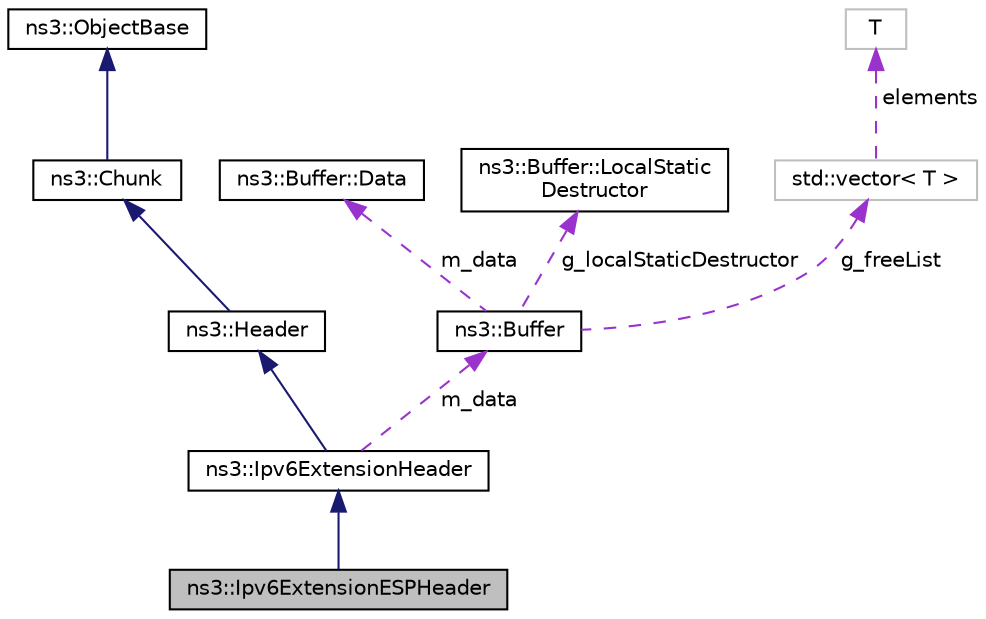 digraph "ns3::Ipv6ExtensionESPHeader"
{
 // LATEX_PDF_SIZE
  edge [fontname="Helvetica",fontsize="10",labelfontname="Helvetica",labelfontsize="10"];
  node [fontname="Helvetica",fontsize="10",shape=record];
  Node1 [label="ns3::Ipv6ExtensionESPHeader",height=0.2,width=0.4,color="black", fillcolor="grey75", style="filled", fontcolor="black",tooltip="Header of IPv6 Extension ESP."];
  Node2 -> Node1 [dir="back",color="midnightblue",fontsize="10",style="solid",fontname="Helvetica"];
  Node2 [label="ns3::Ipv6ExtensionHeader",height=0.2,width=0.4,color="black", fillcolor="white", style="filled",URL="$classns3_1_1_ipv6_extension_header.html",tooltip="Header for IPv6 Extension."];
  Node3 -> Node2 [dir="back",color="midnightblue",fontsize="10",style="solid",fontname="Helvetica"];
  Node3 [label="ns3::Header",height=0.2,width=0.4,color="black", fillcolor="white", style="filled",URL="$classns3_1_1_header.html",tooltip="Protocol header serialization and deserialization."];
  Node4 -> Node3 [dir="back",color="midnightblue",fontsize="10",style="solid",fontname="Helvetica"];
  Node4 [label="ns3::Chunk",height=0.2,width=0.4,color="black", fillcolor="white", style="filled",URL="$classns3_1_1_chunk.html",tooltip="abstract base class for ns3::Header and ns3::Trailer"];
  Node5 -> Node4 [dir="back",color="midnightblue",fontsize="10",style="solid",fontname="Helvetica"];
  Node5 [label="ns3::ObjectBase",height=0.2,width=0.4,color="black", fillcolor="white", style="filled",URL="$classns3_1_1_object_base.html",tooltip="Anchor the ns-3 type and attribute system."];
  Node6 -> Node2 [dir="back",color="darkorchid3",fontsize="10",style="dashed",label=" m_data" ,fontname="Helvetica"];
  Node6 [label="ns3::Buffer",height=0.2,width=0.4,color="black", fillcolor="white", style="filled",URL="$classns3_1_1_buffer.html",tooltip="automatically resized byte buffer"];
  Node7 -> Node6 [dir="back",color="darkorchid3",fontsize="10",style="dashed",label=" m_data" ,fontname="Helvetica"];
  Node7 [label="ns3::Buffer::Data",height=0.2,width=0.4,color="black", fillcolor="white", style="filled",URL="$structns3_1_1_buffer_1_1_data.html",tooltip="This data structure is variable-sized through its last member whose size is determined at allocation ..."];
  Node8 -> Node6 [dir="back",color="darkorchid3",fontsize="10",style="dashed",label=" g_localStaticDestructor" ,fontname="Helvetica"];
  Node8 [label="ns3::Buffer::LocalStatic\lDestructor",height=0.2,width=0.4,color="black", fillcolor="white", style="filled",URL="$structns3_1_1_buffer_1_1_local_static_destructor.html",tooltip="Local static destructor structure."];
  Node9 -> Node6 [dir="back",color="darkorchid3",fontsize="10",style="dashed",label=" g_freeList" ,fontname="Helvetica"];
  Node9 [label="std::vector\< T \>",height=0.2,width=0.4,color="grey75", fillcolor="white", style="filled",tooltip=" "];
  Node10 -> Node9 [dir="back",color="darkorchid3",fontsize="10",style="dashed",label=" elements" ,fontname="Helvetica"];
  Node10 [label="T",height=0.2,width=0.4,color="grey75", fillcolor="white", style="filled",tooltip=" "];
}
